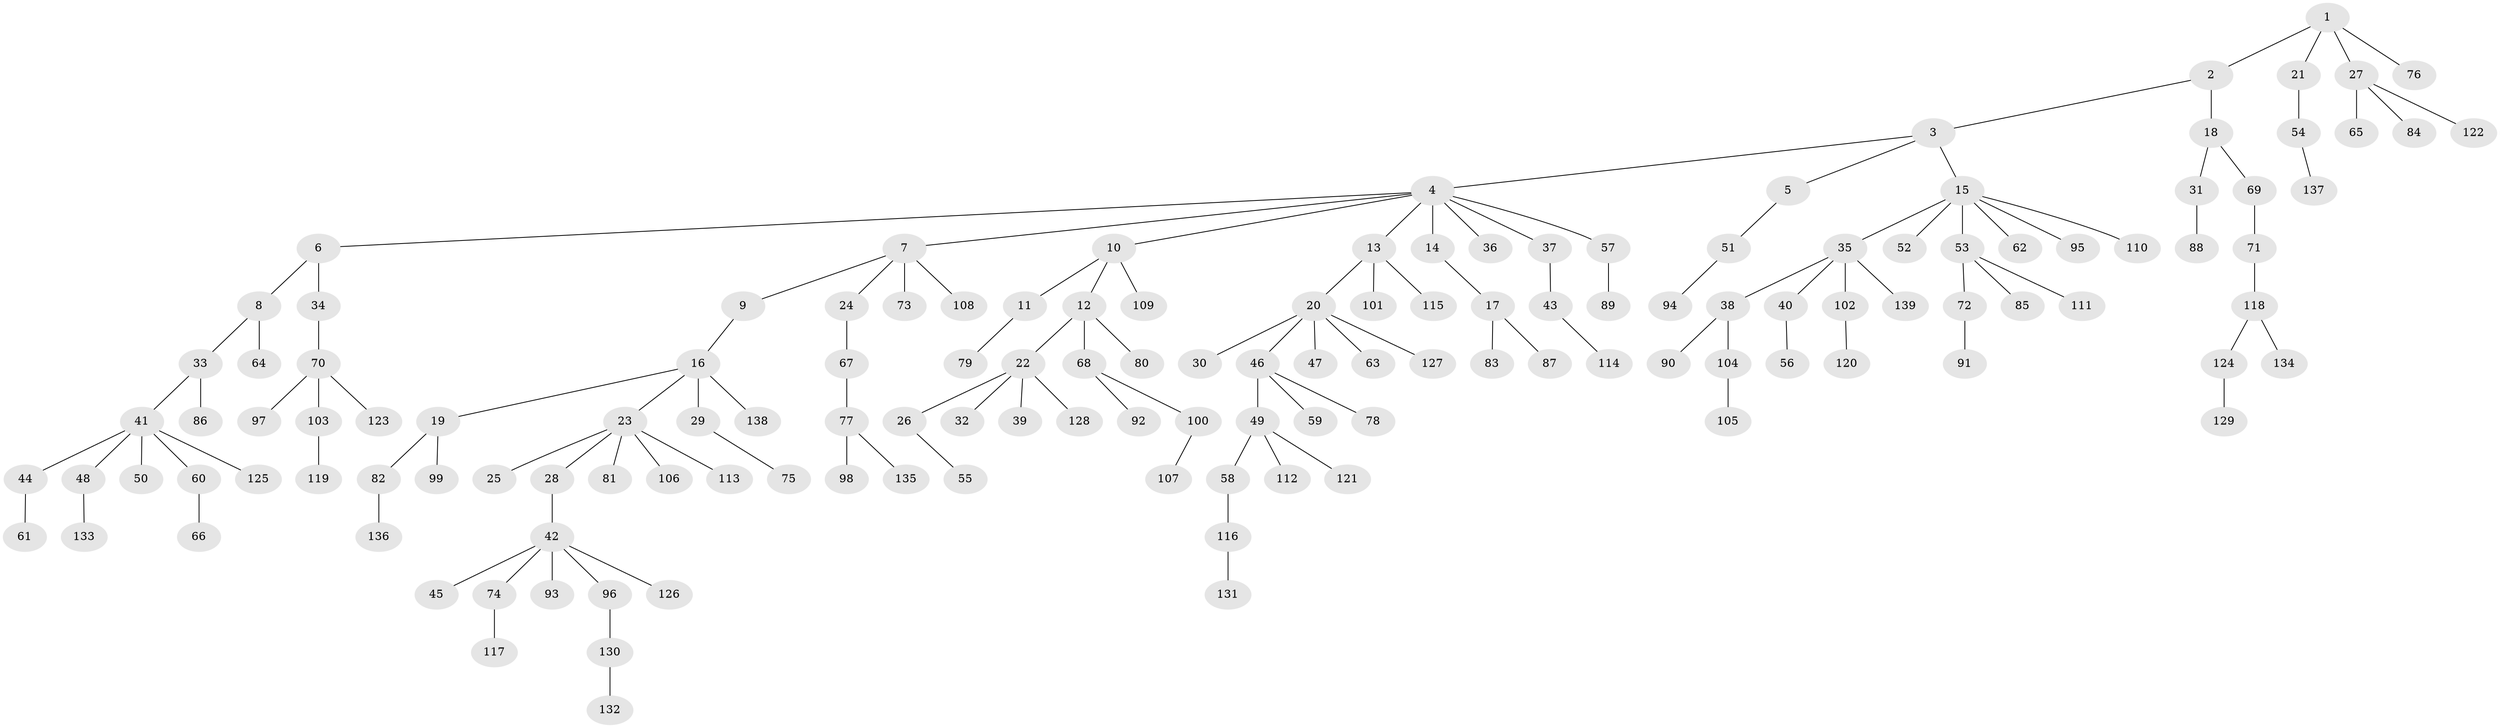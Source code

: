 // coarse degree distribution, {5: 0.04819277108433735, 10: 0.012048192771084338, 7: 0.024096385542168676, 4: 0.04819277108433735, 3: 0.04819277108433735, 2: 0.2289156626506024, 1: 0.5783132530120482, 6: 0.012048192771084338}
// Generated by graph-tools (version 1.1) at 2025/19/03/04/25 18:19:06]
// undirected, 139 vertices, 138 edges
graph export_dot {
graph [start="1"]
  node [color=gray90,style=filled];
  1;
  2;
  3;
  4;
  5;
  6;
  7;
  8;
  9;
  10;
  11;
  12;
  13;
  14;
  15;
  16;
  17;
  18;
  19;
  20;
  21;
  22;
  23;
  24;
  25;
  26;
  27;
  28;
  29;
  30;
  31;
  32;
  33;
  34;
  35;
  36;
  37;
  38;
  39;
  40;
  41;
  42;
  43;
  44;
  45;
  46;
  47;
  48;
  49;
  50;
  51;
  52;
  53;
  54;
  55;
  56;
  57;
  58;
  59;
  60;
  61;
  62;
  63;
  64;
  65;
  66;
  67;
  68;
  69;
  70;
  71;
  72;
  73;
  74;
  75;
  76;
  77;
  78;
  79;
  80;
  81;
  82;
  83;
  84;
  85;
  86;
  87;
  88;
  89;
  90;
  91;
  92;
  93;
  94;
  95;
  96;
  97;
  98;
  99;
  100;
  101;
  102;
  103;
  104;
  105;
  106;
  107;
  108;
  109;
  110;
  111;
  112;
  113;
  114;
  115;
  116;
  117;
  118;
  119;
  120;
  121;
  122;
  123;
  124;
  125;
  126;
  127;
  128;
  129;
  130;
  131;
  132;
  133;
  134;
  135;
  136;
  137;
  138;
  139;
  1 -- 2;
  1 -- 21;
  1 -- 27;
  1 -- 76;
  2 -- 3;
  2 -- 18;
  3 -- 4;
  3 -- 5;
  3 -- 15;
  4 -- 6;
  4 -- 7;
  4 -- 10;
  4 -- 13;
  4 -- 14;
  4 -- 36;
  4 -- 37;
  4 -- 57;
  5 -- 51;
  6 -- 8;
  6 -- 34;
  7 -- 9;
  7 -- 24;
  7 -- 73;
  7 -- 108;
  8 -- 33;
  8 -- 64;
  9 -- 16;
  10 -- 11;
  10 -- 12;
  10 -- 109;
  11 -- 79;
  12 -- 22;
  12 -- 68;
  12 -- 80;
  13 -- 20;
  13 -- 101;
  13 -- 115;
  14 -- 17;
  15 -- 35;
  15 -- 52;
  15 -- 53;
  15 -- 62;
  15 -- 95;
  15 -- 110;
  16 -- 19;
  16 -- 23;
  16 -- 29;
  16 -- 138;
  17 -- 83;
  17 -- 87;
  18 -- 31;
  18 -- 69;
  19 -- 82;
  19 -- 99;
  20 -- 30;
  20 -- 46;
  20 -- 47;
  20 -- 63;
  20 -- 127;
  21 -- 54;
  22 -- 26;
  22 -- 32;
  22 -- 39;
  22 -- 128;
  23 -- 25;
  23 -- 28;
  23 -- 81;
  23 -- 106;
  23 -- 113;
  24 -- 67;
  26 -- 55;
  27 -- 65;
  27 -- 84;
  27 -- 122;
  28 -- 42;
  29 -- 75;
  31 -- 88;
  33 -- 41;
  33 -- 86;
  34 -- 70;
  35 -- 38;
  35 -- 40;
  35 -- 102;
  35 -- 139;
  37 -- 43;
  38 -- 90;
  38 -- 104;
  40 -- 56;
  41 -- 44;
  41 -- 48;
  41 -- 50;
  41 -- 60;
  41 -- 125;
  42 -- 45;
  42 -- 74;
  42 -- 93;
  42 -- 96;
  42 -- 126;
  43 -- 114;
  44 -- 61;
  46 -- 49;
  46 -- 59;
  46 -- 78;
  48 -- 133;
  49 -- 58;
  49 -- 112;
  49 -- 121;
  51 -- 94;
  53 -- 72;
  53 -- 85;
  53 -- 111;
  54 -- 137;
  57 -- 89;
  58 -- 116;
  60 -- 66;
  67 -- 77;
  68 -- 92;
  68 -- 100;
  69 -- 71;
  70 -- 97;
  70 -- 103;
  70 -- 123;
  71 -- 118;
  72 -- 91;
  74 -- 117;
  77 -- 98;
  77 -- 135;
  82 -- 136;
  96 -- 130;
  100 -- 107;
  102 -- 120;
  103 -- 119;
  104 -- 105;
  116 -- 131;
  118 -- 124;
  118 -- 134;
  124 -- 129;
  130 -- 132;
}
